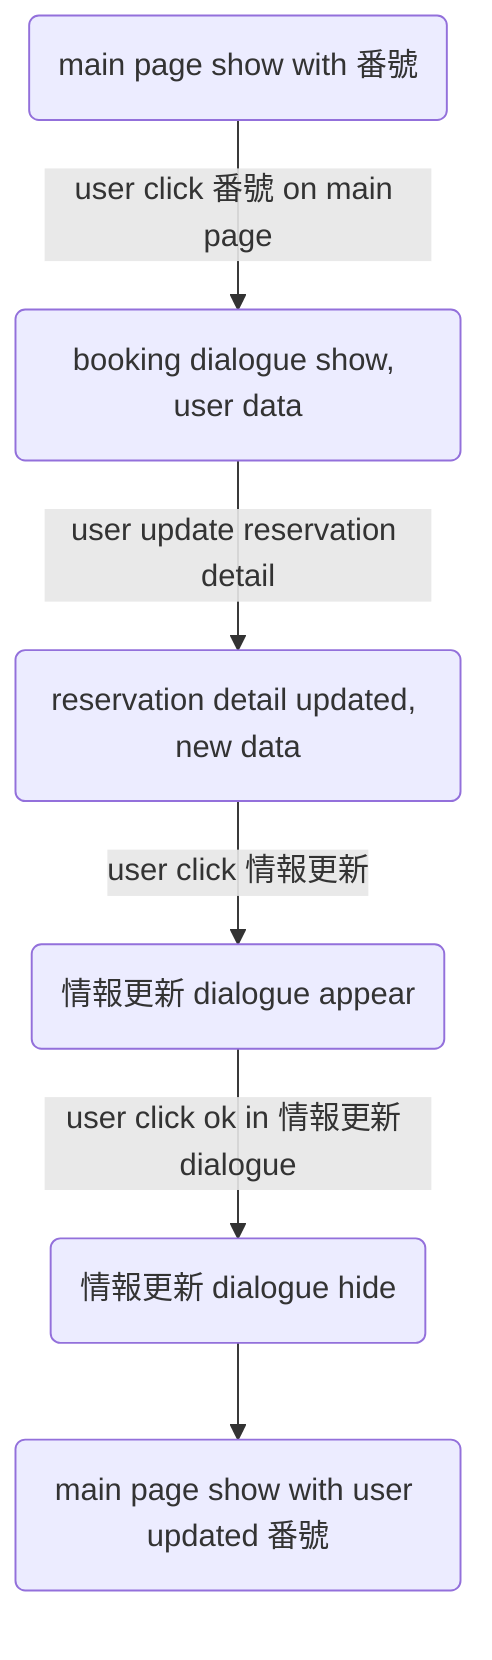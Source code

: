 %% ユーザー流れ - 2 (情報更新)

graph TD
  A1(main page show with 番號) --> |user click 番號 on main page|B2(booking dialogue show, user data)
  B2 --> |user update reservation detail|C(reservation detail updated, new data)
  C --> |user click 情報更新|L(情報更新 dialogue appear)
  L --> |user click ok in 情報更新 dialogue|M(情報更新 dialogue hide)
  M --> N(main page show with user updated 番號)